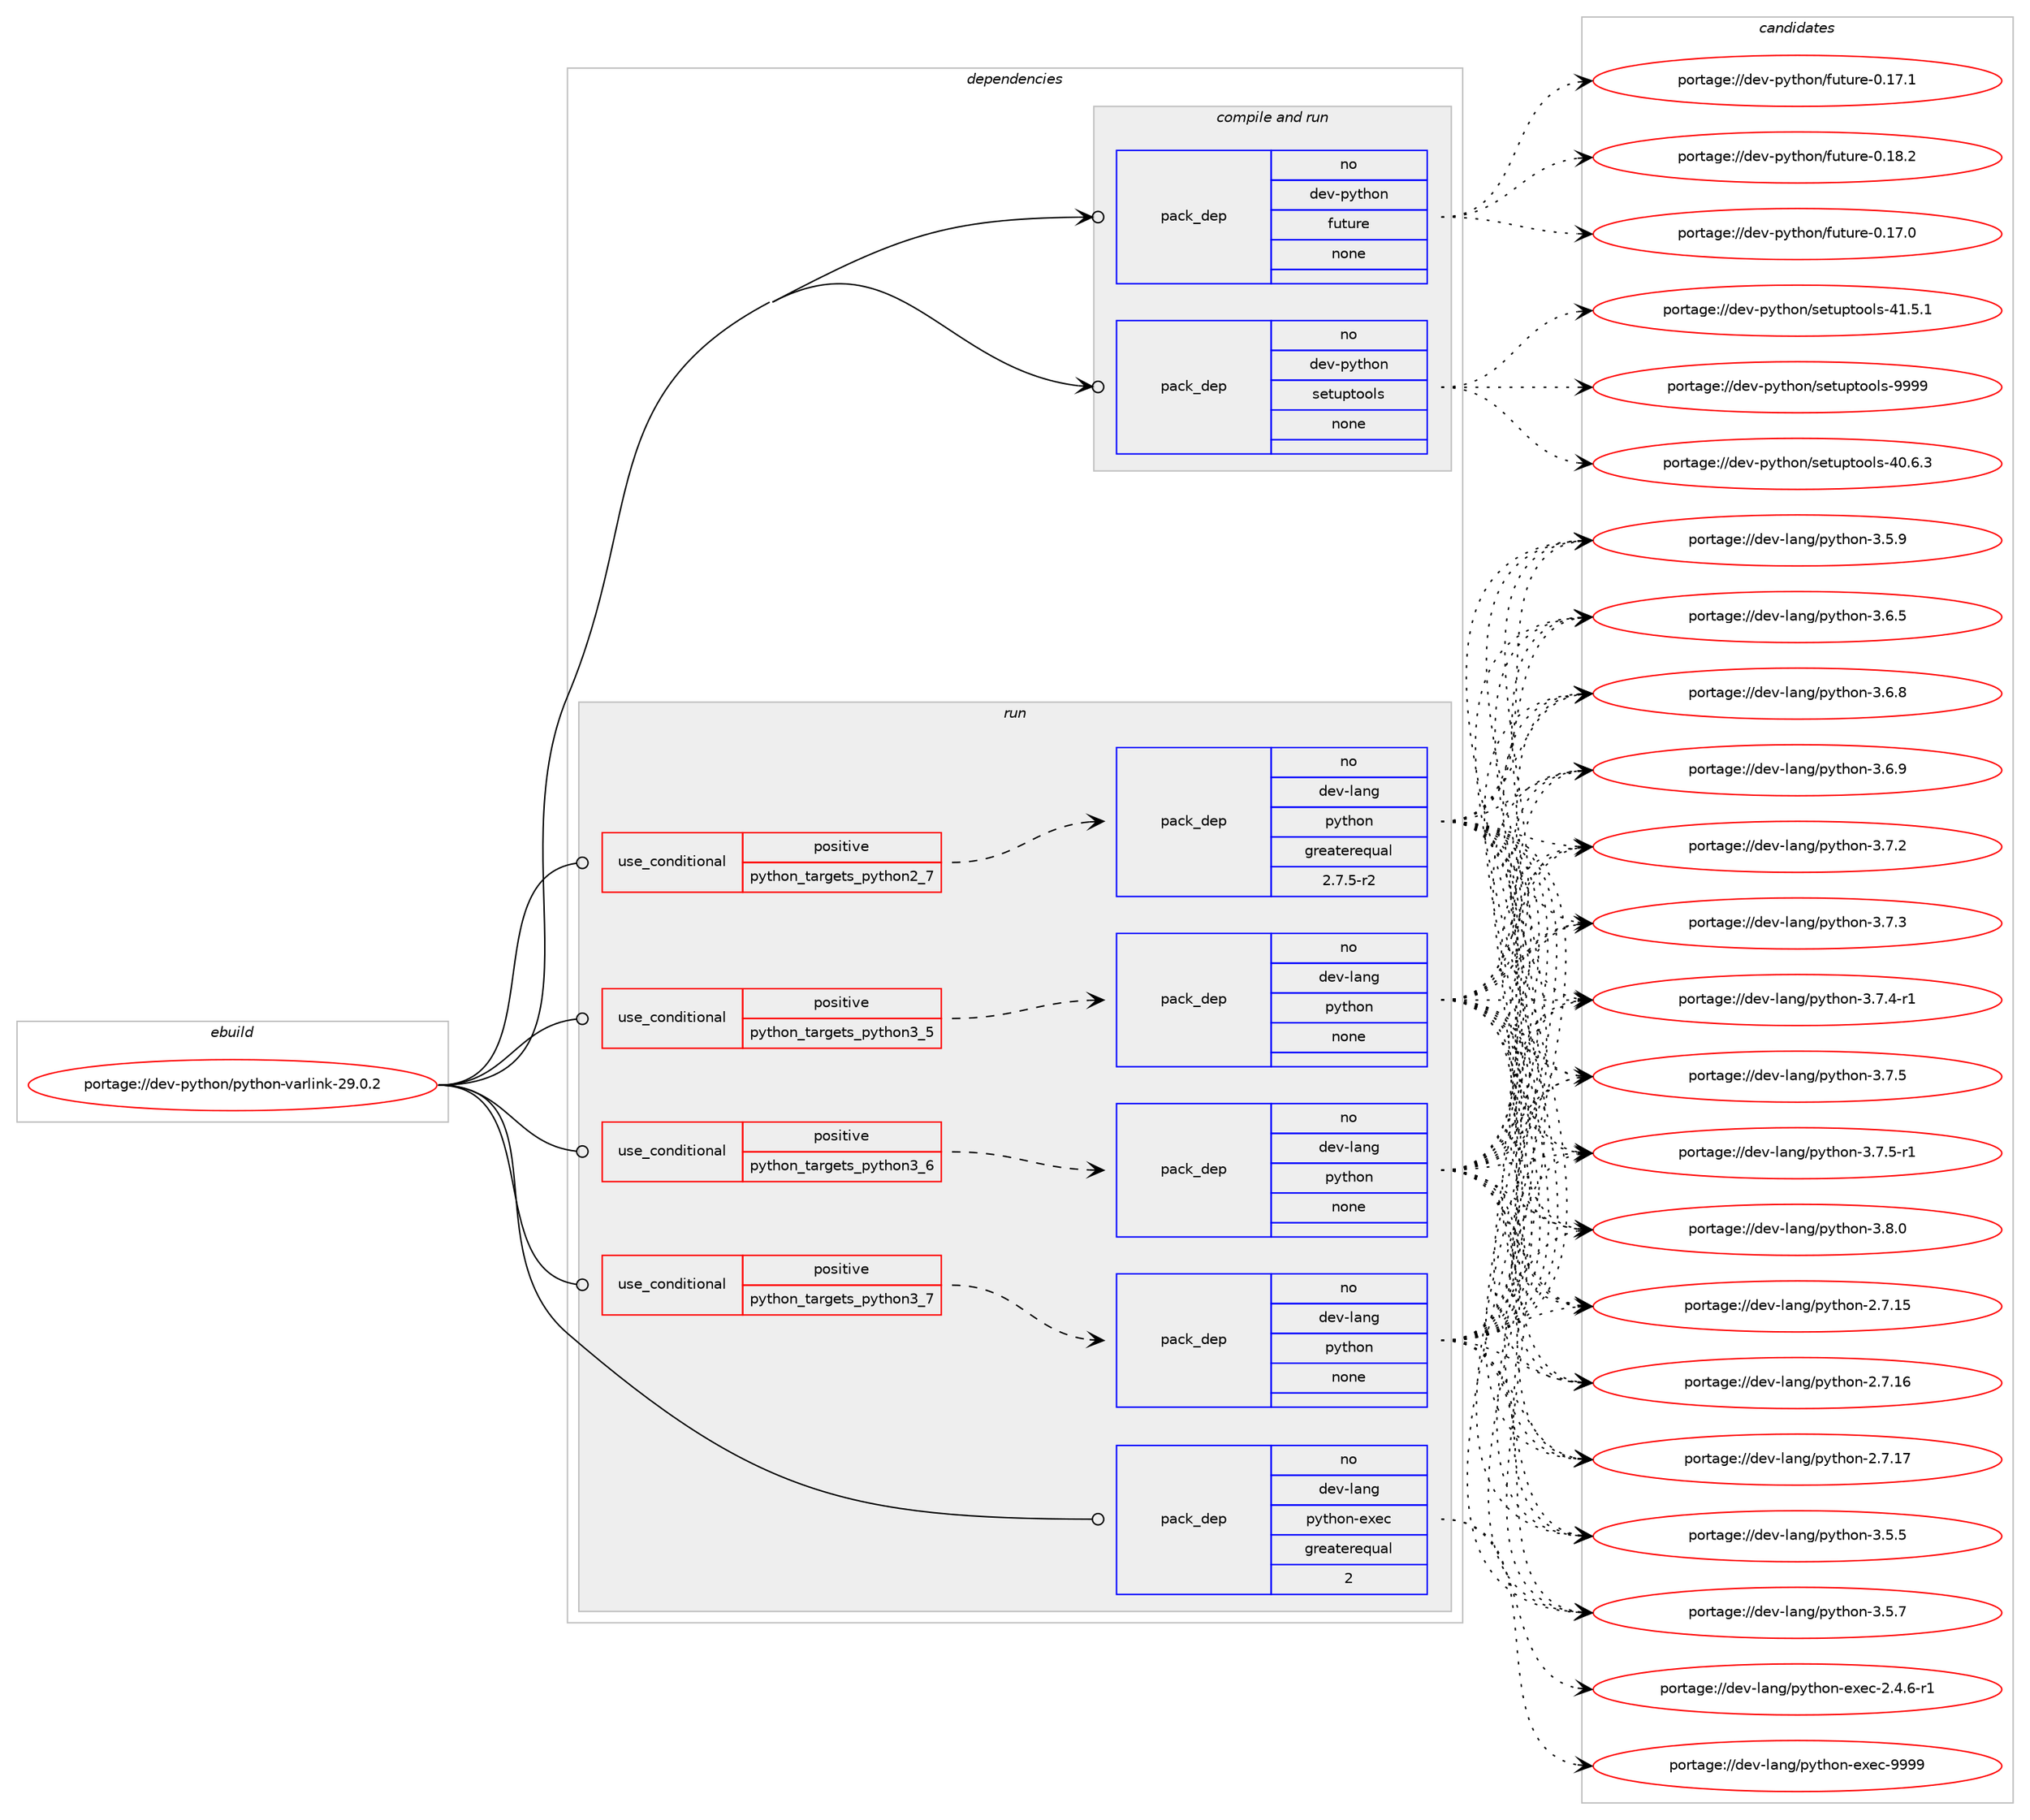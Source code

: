 digraph prolog {

# *************
# Graph options
# *************

newrank=true;
concentrate=true;
compound=true;
graph [rankdir=LR,fontname=Helvetica,fontsize=10,ranksep=1.5];#, ranksep=2.5, nodesep=0.2];
edge  [arrowhead=vee];
node  [fontname=Helvetica,fontsize=10];

# **********
# The ebuild
# **********

subgraph cluster_leftcol {
color=gray;
rank=same;
label=<<i>ebuild</i>>;
id [label="portage://dev-python/python-varlink-29.0.2", color=red, width=4, href="../dev-python/python-varlink-29.0.2.svg"];
}

# ****************
# The dependencies
# ****************

subgraph cluster_midcol {
color=gray;
label=<<i>dependencies</i>>;
subgraph cluster_compile {
fillcolor="#eeeeee";
style=filled;
label=<<i>compile</i>>;
}
subgraph cluster_compileandrun {
fillcolor="#eeeeee";
style=filled;
label=<<i>compile and run</i>>;
subgraph pack127571 {
dependency168261 [label=<<TABLE BORDER="0" CELLBORDER="1" CELLSPACING="0" CELLPADDING="4" WIDTH="220"><TR><TD ROWSPAN="6" CELLPADDING="30">pack_dep</TD></TR><TR><TD WIDTH="110">no</TD></TR><TR><TD>dev-python</TD></TR><TR><TD>future</TD></TR><TR><TD>none</TD></TR><TR><TD></TD></TR></TABLE>>, shape=none, color=blue];
}
id:e -> dependency168261:w [weight=20,style="solid",arrowhead="odotvee"];
subgraph pack127572 {
dependency168262 [label=<<TABLE BORDER="0" CELLBORDER="1" CELLSPACING="0" CELLPADDING="4" WIDTH="220"><TR><TD ROWSPAN="6" CELLPADDING="30">pack_dep</TD></TR><TR><TD WIDTH="110">no</TD></TR><TR><TD>dev-python</TD></TR><TR><TD>setuptools</TD></TR><TR><TD>none</TD></TR><TR><TD></TD></TR></TABLE>>, shape=none, color=blue];
}
id:e -> dependency168262:w [weight=20,style="solid",arrowhead="odotvee"];
}
subgraph cluster_run {
fillcolor="#eeeeee";
style=filled;
label=<<i>run</i>>;
subgraph cond37296 {
dependency168263 [label=<<TABLE BORDER="0" CELLBORDER="1" CELLSPACING="0" CELLPADDING="4"><TR><TD ROWSPAN="3" CELLPADDING="10">use_conditional</TD></TR><TR><TD>positive</TD></TR><TR><TD>python_targets_python2_7</TD></TR></TABLE>>, shape=none, color=red];
subgraph pack127573 {
dependency168264 [label=<<TABLE BORDER="0" CELLBORDER="1" CELLSPACING="0" CELLPADDING="4" WIDTH="220"><TR><TD ROWSPAN="6" CELLPADDING="30">pack_dep</TD></TR><TR><TD WIDTH="110">no</TD></TR><TR><TD>dev-lang</TD></TR><TR><TD>python</TD></TR><TR><TD>greaterequal</TD></TR><TR><TD>2.7.5-r2</TD></TR></TABLE>>, shape=none, color=blue];
}
dependency168263:e -> dependency168264:w [weight=20,style="dashed",arrowhead="vee"];
}
id:e -> dependency168263:w [weight=20,style="solid",arrowhead="odot"];
subgraph cond37297 {
dependency168265 [label=<<TABLE BORDER="0" CELLBORDER="1" CELLSPACING="0" CELLPADDING="4"><TR><TD ROWSPAN="3" CELLPADDING="10">use_conditional</TD></TR><TR><TD>positive</TD></TR><TR><TD>python_targets_python3_5</TD></TR></TABLE>>, shape=none, color=red];
subgraph pack127574 {
dependency168266 [label=<<TABLE BORDER="0" CELLBORDER="1" CELLSPACING="0" CELLPADDING="4" WIDTH="220"><TR><TD ROWSPAN="6" CELLPADDING="30">pack_dep</TD></TR><TR><TD WIDTH="110">no</TD></TR><TR><TD>dev-lang</TD></TR><TR><TD>python</TD></TR><TR><TD>none</TD></TR><TR><TD></TD></TR></TABLE>>, shape=none, color=blue];
}
dependency168265:e -> dependency168266:w [weight=20,style="dashed",arrowhead="vee"];
}
id:e -> dependency168265:w [weight=20,style="solid",arrowhead="odot"];
subgraph cond37298 {
dependency168267 [label=<<TABLE BORDER="0" CELLBORDER="1" CELLSPACING="0" CELLPADDING="4"><TR><TD ROWSPAN="3" CELLPADDING="10">use_conditional</TD></TR><TR><TD>positive</TD></TR><TR><TD>python_targets_python3_6</TD></TR></TABLE>>, shape=none, color=red];
subgraph pack127575 {
dependency168268 [label=<<TABLE BORDER="0" CELLBORDER="1" CELLSPACING="0" CELLPADDING="4" WIDTH="220"><TR><TD ROWSPAN="6" CELLPADDING="30">pack_dep</TD></TR><TR><TD WIDTH="110">no</TD></TR><TR><TD>dev-lang</TD></TR><TR><TD>python</TD></TR><TR><TD>none</TD></TR><TR><TD></TD></TR></TABLE>>, shape=none, color=blue];
}
dependency168267:e -> dependency168268:w [weight=20,style="dashed",arrowhead="vee"];
}
id:e -> dependency168267:w [weight=20,style="solid",arrowhead="odot"];
subgraph cond37299 {
dependency168269 [label=<<TABLE BORDER="0" CELLBORDER="1" CELLSPACING="0" CELLPADDING="4"><TR><TD ROWSPAN="3" CELLPADDING="10">use_conditional</TD></TR><TR><TD>positive</TD></TR><TR><TD>python_targets_python3_7</TD></TR></TABLE>>, shape=none, color=red];
subgraph pack127576 {
dependency168270 [label=<<TABLE BORDER="0" CELLBORDER="1" CELLSPACING="0" CELLPADDING="4" WIDTH="220"><TR><TD ROWSPAN="6" CELLPADDING="30">pack_dep</TD></TR><TR><TD WIDTH="110">no</TD></TR><TR><TD>dev-lang</TD></TR><TR><TD>python</TD></TR><TR><TD>none</TD></TR><TR><TD></TD></TR></TABLE>>, shape=none, color=blue];
}
dependency168269:e -> dependency168270:w [weight=20,style="dashed",arrowhead="vee"];
}
id:e -> dependency168269:w [weight=20,style="solid",arrowhead="odot"];
subgraph pack127577 {
dependency168271 [label=<<TABLE BORDER="0" CELLBORDER="1" CELLSPACING="0" CELLPADDING="4" WIDTH="220"><TR><TD ROWSPAN="6" CELLPADDING="30">pack_dep</TD></TR><TR><TD WIDTH="110">no</TD></TR><TR><TD>dev-lang</TD></TR><TR><TD>python-exec</TD></TR><TR><TD>greaterequal</TD></TR><TR><TD>2</TD></TR></TABLE>>, shape=none, color=blue];
}
id:e -> dependency168271:w [weight=20,style="solid",arrowhead="odot"];
}
}

# **************
# The candidates
# **************

subgraph cluster_choices {
rank=same;
color=gray;
label=<<i>candidates</i>>;

subgraph choice127571 {
color=black;
nodesep=1;
choiceportage100101118451121211161041111104710211711611711410145484649554648 [label="portage://dev-python/future-0.17.0", color=red, width=4,href="../dev-python/future-0.17.0.svg"];
choiceportage100101118451121211161041111104710211711611711410145484649554649 [label="portage://dev-python/future-0.17.1", color=red, width=4,href="../dev-python/future-0.17.1.svg"];
choiceportage100101118451121211161041111104710211711611711410145484649564650 [label="portage://dev-python/future-0.18.2", color=red, width=4,href="../dev-python/future-0.18.2.svg"];
dependency168261:e -> choiceportage100101118451121211161041111104710211711611711410145484649554648:w [style=dotted,weight="100"];
dependency168261:e -> choiceportage100101118451121211161041111104710211711611711410145484649554649:w [style=dotted,weight="100"];
dependency168261:e -> choiceportage100101118451121211161041111104710211711611711410145484649564650:w [style=dotted,weight="100"];
}
subgraph choice127572 {
color=black;
nodesep=1;
choiceportage100101118451121211161041111104711510111611711211611111110811545524846544651 [label="portage://dev-python/setuptools-40.6.3", color=red, width=4,href="../dev-python/setuptools-40.6.3.svg"];
choiceportage100101118451121211161041111104711510111611711211611111110811545524946534649 [label="portage://dev-python/setuptools-41.5.1", color=red, width=4,href="../dev-python/setuptools-41.5.1.svg"];
choiceportage10010111845112121116104111110471151011161171121161111111081154557575757 [label="portage://dev-python/setuptools-9999", color=red, width=4,href="../dev-python/setuptools-9999.svg"];
dependency168262:e -> choiceportage100101118451121211161041111104711510111611711211611111110811545524846544651:w [style=dotted,weight="100"];
dependency168262:e -> choiceportage100101118451121211161041111104711510111611711211611111110811545524946534649:w [style=dotted,weight="100"];
dependency168262:e -> choiceportage10010111845112121116104111110471151011161171121161111111081154557575757:w [style=dotted,weight="100"];
}
subgraph choice127573 {
color=black;
nodesep=1;
choiceportage10010111845108971101034711212111610411111045504655464953 [label="portage://dev-lang/python-2.7.15", color=red, width=4,href="../dev-lang/python-2.7.15.svg"];
choiceportage10010111845108971101034711212111610411111045504655464954 [label="portage://dev-lang/python-2.7.16", color=red, width=4,href="../dev-lang/python-2.7.16.svg"];
choiceportage10010111845108971101034711212111610411111045504655464955 [label="portage://dev-lang/python-2.7.17", color=red, width=4,href="../dev-lang/python-2.7.17.svg"];
choiceportage100101118451089711010347112121116104111110455146534653 [label="portage://dev-lang/python-3.5.5", color=red, width=4,href="../dev-lang/python-3.5.5.svg"];
choiceportage100101118451089711010347112121116104111110455146534655 [label="portage://dev-lang/python-3.5.7", color=red, width=4,href="../dev-lang/python-3.5.7.svg"];
choiceportage100101118451089711010347112121116104111110455146534657 [label="portage://dev-lang/python-3.5.9", color=red, width=4,href="../dev-lang/python-3.5.9.svg"];
choiceportage100101118451089711010347112121116104111110455146544653 [label="portage://dev-lang/python-3.6.5", color=red, width=4,href="../dev-lang/python-3.6.5.svg"];
choiceportage100101118451089711010347112121116104111110455146544656 [label="portage://dev-lang/python-3.6.8", color=red, width=4,href="../dev-lang/python-3.6.8.svg"];
choiceportage100101118451089711010347112121116104111110455146544657 [label="portage://dev-lang/python-3.6.9", color=red, width=4,href="../dev-lang/python-3.6.9.svg"];
choiceportage100101118451089711010347112121116104111110455146554650 [label="portage://dev-lang/python-3.7.2", color=red, width=4,href="../dev-lang/python-3.7.2.svg"];
choiceportage100101118451089711010347112121116104111110455146554651 [label="portage://dev-lang/python-3.7.3", color=red, width=4,href="../dev-lang/python-3.7.3.svg"];
choiceportage1001011184510897110103471121211161041111104551465546524511449 [label="portage://dev-lang/python-3.7.4-r1", color=red, width=4,href="../dev-lang/python-3.7.4-r1.svg"];
choiceportage100101118451089711010347112121116104111110455146554653 [label="portage://dev-lang/python-3.7.5", color=red, width=4,href="../dev-lang/python-3.7.5.svg"];
choiceportage1001011184510897110103471121211161041111104551465546534511449 [label="portage://dev-lang/python-3.7.5-r1", color=red, width=4,href="../dev-lang/python-3.7.5-r1.svg"];
choiceportage100101118451089711010347112121116104111110455146564648 [label="portage://dev-lang/python-3.8.0", color=red, width=4,href="../dev-lang/python-3.8.0.svg"];
dependency168264:e -> choiceportage10010111845108971101034711212111610411111045504655464953:w [style=dotted,weight="100"];
dependency168264:e -> choiceportage10010111845108971101034711212111610411111045504655464954:w [style=dotted,weight="100"];
dependency168264:e -> choiceportage10010111845108971101034711212111610411111045504655464955:w [style=dotted,weight="100"];
dependency168264:e -> choiceportage100101118451089711010347112121116104111110455146534653:w [style=dotted,weight="100"];
dependency168264:e -> choiceportage100101118451089711010347112121116104111110455146534655:w [style=dotted,weight="100"];
dependency168264:e -> choiceportage100101118451089711010347112121116104111110455146534657:w [style=dotted,weight="100"];
dependency168264:e -> choiceportage100101118451089711010347112121116104111110455146544653:w [style=dotted,weight="100"];
dependency168264:e -> choiceportage100101118451089711010347112121116104111110455146544656:w [style=dotted,weight="100"];
dependency168264:e -> choiceportage100101118451089711010347112121116104111110455146544657:w [style=dotted,weight="100"];
dependency168264:e -> choiceportage100101118451089711010347112121116104111110455146554650:w [style=dotted,weight="100"];
dependency168264:e -> choiceportage100101118451089711010347112121116104111110455146554651:w [style=dotted,weight="100"];
dependency168264:e -> choiceportage1001011184510897110103471121211161041111104551465546524511449:w [style=dotted,weight="100"];
dependency168264:e -> choiceportage100101118451089711010347112121116104111110455146554653:w [style=dotted,weight="100"];
dependency168264:e -> choiceportage1001011184510897110103471121211161041111104551465546534511449:w [style=dotted,weight="100"];
dependency168264:e -> choiceportage100101118451089711010347112121116104111110455146564648:w [style=dotted,weight="100"];
}
subgraph choice127574 {
color=black;
nodesep=1;
choiceportage10010111845108971101034711212111610411111045504655464953 [label="portage://dev-lang/python-2.7.15", color=red, width=4,href="../dev-lang/python-2.7.15.svg"];
choiceportage10010111845108971101034711212111610411111045504655464954 [label="portage://dev-lang/python-2.7.16", color=red, width=4,href="../dev-lang/python-2.7.16.svg"];
choiceportage10010111845108971101034711212111610411111045504655464955 [label="portage://dev-lang/python-2.7.17", color=red, width=4,href="../dev-lang/python-2.7.17.svg"];
choiceportage100101118451089711010347112121116104111110455146534653 [label="portage://dev-lang/python-3.5.5", color=red, width=4,href="../dev-lang/python-3.5.5.svg"];
choiceportage100101118451089711010347112121116104111110455146534655 [label="portage://dev-lang/python-3.5.7", color=red, width=4,href="../dev-lang/python-3.5.7.svg"];
choiceportage100101118451089711010347112121116104111110455146534657 [label="portage://dev-lang/python-3.5.9", color=red, width=4,href="../dev-lang/python-3.5.9.svg"];
choiceportage100101118451089711010347112121116104111110455146544653 [label="portage://dev-lang/python-3.6.5", color=red, width=4,href="../dev-lang/python-3.6.5.svg"];
choiceportage100101118451089711010347112121116104111110455146544656 [label="portage://dev-lang/python-3.6.8", color=red, width=4,href="../dev-lang/python-3.6.8.svg"];
choiceportage100101118451089711010347112121116104111110455146544657 [label="portage://dev-lang/python-3.6.9", color=red, width=4,href="../dev-lang/python-3.6.9.svg"];
choiceportage100101118451089711010347112121116104111110455146554650 [label="portage://dev-lang/python-3.7.2", color=red, width=4,href="../dev-lang/python-3.7.2.svg"];
choiceportage100101118451089711010347112121116104111110455146554651 [label="portage://dev-lang/python-3.7.3", color=red, width=4,href="../dev-lang/python-3.7.3.svg"];
choiceportage1001011184510897110103471121211161041111104551465546524511449 [label="portage://dev-lang/python-3.7.4-r1", color=red, width=4,href="../dev-lang/python-3.7.4-r1.svg"];
choiceportage100101118451089711010347112121116104111110455146554653 [label="portage://dev-lang/python-3.7.5", color=red, width=4,href="../dev-lang/python-3.7.5.svg"];
choiceportage1001011184510897110103471121211161041111104551465546534511449 [label="portage://dev-lang/python-3.7.5-r1", color=red, width=4,href="../dev-lang/python-3.7.5-r1.svg"];
choiceportage100101118451089711010347112121116104111110455146564648 [label="portage://dev-lang/python-3.8.0", color=red, width=4,href="../dev-lang/python-3.8.0.svg"];
dependency168266:e -> choiceportage10010111845108971101034711212111610411111045504655464953:w [style=dotted,weight="100"];
dependency168266:e -> choiceportage10010111845108971101034711212111610411111045504655464954:w [style=dotted,weight="100"];
dependency168266:e -> choiceportage10010111845108971101034711212111610411111045504655464955:w [style=dotted,weight="100"];
dependency168266:e -> choiceportage100101118451089711010347112121116104111110455146534653:w [style=dotted,weight="100"];
dependency168266:e -> choiceportage100101118451089711010347112121116104111110455146534655:w [style=dotted,weight="100"];
dependency168266:e -> choiceportage100101118451089711010347112121116104111110455146534657:w [style=dotted,weight="100"];
dependency168266:e -> choiceportage100101118451089711010347112121116104111110455146544653:w [style=dotted,weight="100"];
dependency168266:e -> choiceportage100101118451089711010347112121116104111110455146544656:w [style=dotted,weight="100"];
dependency168266:e -> choiceportage100101118451089711010347112121116104111110455146544657:w [style=dotted,weight="100"];
dependency168266:e -> choiceportage100101118451089711010347112121116104111110455146554650:w [style=dotted,weight="100"];
dependency168266:e -> choiceportage100101118451089711010347112121116104111110455146554651:w [style=dotted,weight="100"];
dependency168266:e -> choiceportage1001011184510897110103471121211161041111104551465546524511449:w [style=dotted,weight="100"];
dependency168266:e -> choiceportage100101118451089711010347112121116104111110455146554653:w [style=dotted,weight="100"];
dependency168266:e -> choiceportage1001011184510897110103471121211161041111104551465546534511449:w [style=dotted,weight="100"];
dependency168266:e -> choiceportage100101118451089711010347112121116104111110455146564648:w [style=dotted,weight="100"];
}
subgraph choice127575 {
color=black;
nodesep=1;
choiceportage10010111845108971101034711212111610411111045504655464953 [label="portage://dev-lang/python-2.7.15", color=red, width=4,href="../dev-lang/python-2.7.15.svg"];
choiceportage10010111845108971101034711212111610411111045504655464954 [label="portage://dev-lang/python-2.7.16", color=red, width=4,href="../dev-lang/python-2.7.16.svg"];
choiceportage10010111845108971101034711212111610411111045504655464955 [label="portage://dev-lang/python-2.7.17", color=red, width=4,href="../dev-lang/python-2.7.17.svg"];
choiceportage100101118451089711010347112121116104111110455146534653 [label="portage://dev-lang/python-3.5.5", color=red, width=4,href="../dev-lang/python-3.5.5.svg"];
choiceportage100101118451089711010347112121116104111110455146534655 [label="portage://dev-lang/python-3.5.7", color=red, width=4,href="../dev-lang/python-3.5.7.svg"];
choiceportage100101118451089711010347112121116104111110455146534657 [label="portage://dev-lang/python-3.5.9", color=red, width=4,href="../dev-lang/python-3.5.9.svg"];
choiceportage100101118451089711010347112121116104111110455146544653 [label="portage://dev-lang/python-3.6.5", color=red, width=4,href="../dev-lang/python-3.6.5.svg"];
choiceportage100101118451089711010347112121116104111110455146544656 [label="portage://dev-lang/python-3.6.8", color=red, width=4,href="../dev-lang/python-3.6.8.svg"];
choiceportage100101118451089711010347112121116104111110455146544657 [label="portage://dev-lang/python-3.6.9", color=red, width=4,href="../dev-lang/python-3.6.9.svg"];
choiceportage100101118451089711010347112121116104111110455146554650 [label="portage://dev-lang/python-3.7.2", color=red, width=4,href="../dev-lang/python-3.7.2.svg"];
choiceportage100101118451089711010347112121116104111110455146554651 [label="portage://dev-lang/python-3.7.3", color=red, width=4,href="../dev-lang/python-3.7.3.svg"];
choiceportage1001011184510897110103471121211161041111104551465546524511449 [label="portage://dev-lang/python-3.7.4-r1", color=red, width=4,href="../dev-lang/python-3.7.4-r1.svg"];
choiceportage100101118451089711010347112121116104111110455146554653 [label="portage://dev-lang/python-3.7.5", color=red, width=4,href="../dev-lang/python-3.7.5.svg"];
choiceportage1001011184510897110103471121211161041111104551465546534511449 [label="portage://dev-lang/python-3.7.5-r1", color=red, width=4,href="../dev-lang/python-3.7.5-r1.svg"];
choiceportage100101118451089711010347112121116104111110455146564648 [label="portage://dev-lang/python-3.8.0", color=red, width=4,href="../dev-lang/python-3.8.0.svg"];
dependency168268:e -> choiceportage10010111845108971101034711212111610411111045504655464953:w [style=dotted,weight="100"];
dependency168268:e -> choiceportage10010111845108971101034711212111610411111045504655464954:w [style=dotted,weight="100"];
dependency168268:e -> choiceportage10010111845108971101034711212111610411111045504655464955:w [style=dotted,weight="100"];
dependency168268:e -> choiceportage100101118451089711010347112121116104111110455146534653:w [style=dotted,weight="100"];
dependency168268:e -> choiceportage100101118451089711010347112121116104111110455146534655:w [style=dotted,weight="100"];
dependency168268:e -> choiceportage100101118451089711010347112121116104111110455146534657:w [style=dotted,weight="100"];
dependency168268:e -> choiceportage100101118451089711010347112121116104111110455146544653:w [style=dotted,weight="100"];
dependency168268:e -> choiceportage100101118451089711010347112121116104111110455146544656:w [style=dotted,weight="100"];
dependency168268:e -> choiceportage100101118451089711010347112121116104111110455146544657:w [style=dotted,weight="100"];
dependency168268:e -> choiceportage100101118451089711010347112121116104111110455146554650:w [style=dotted,weight="100"];
dependency168268:e -> choiceportage100101118451089711010347112121116104111110455146554651:w [style=dotted,weight="100"];
dependency168268:e -> choiceportage1001011184510897110103471121211161041111104551465546524511449:w [style=dotted,weight="100"];
dependency168268:e -> choiceportage100101118451089711010347112121116104111110455146554653:w [style=dotted,weight="100"];
dependency168268:e -> choiceportage1001011184510897110103471121211161041111104551465546534511449:w [style=dotted,weight="100"];
dependency168268:e -> choiceportage100101118451089711010347112121116104111110455146564648:w [style=dotted,weight="100"];
}
subgraph choice127576 {
color=black;
nodesep=1;
choiceportage10010111845108971101034711212111610411111045504655464953 [label="portage://dev-lang/python-2.7.15", color=red, width=4,href="../dev-lang/python-2.7.15.svg"];
choiceportage10010111845108971101034711212111610411111045504655464954 [label="portage://dev-lang/python-2.7.16", color=red, width=4,href="../dev-lang/python-2.7.16.svg"];
choiceportage10010111845108971101034711212111610411111045504655464955 [label="portage://dev-lang/python-2.7.17", color=red, width=4,href="../dev-lang/python-2.7.17.svg"];
choiceportage100101118451089711010347112121116104111110455146534653 [label="portage://dev-lang/python-3.5.5", color=red, width=4,href="../dev-lang/python-3.5.5.svg"];
choiceportage100101118451089711010347112121116104111110455146534655 [label="portage://dev-lang/python-3.5.7", color=red, width=4,href="../dev-lang/python-3.5.7.svg"];
choiceportage100101118451089711010347112121116104111110455146534657 [label="portage://dev-lang/python-3.5.9", color=red, width=4,href="../dev-lang/python-3.5.9.svg"];
choiceportage100101118451089711010347112121116104111110455146544653 [label="portage://dev-lang/python-3.6.5", color=red, width=4,href="../dev-lang/python-3.6.5.svg"];
choiceportage100101118451089711010347112121116104111110455146544656 [label="portage://dev-lang/python-3.6.8", color=red, width=4,href="../dev-lang/python-3.6.8.svg"];
choiceportage100101118451089711010347112121116104111110455146544657 [label="portage://dev-lang/python-3.6.9", color=red, width=4,href="../dev-lang/python-3.6.9.svg"];
choiceportage100101118451089711010347112121116104111110455146554650 [label="portage://dev-lang/python-3.7.2", color=red, width=4,href="../dev-lang/python-3.7.2.svg"];
choiceportage100101118451089711010347112121116104111110455146554651 [label="portage://dev-lang/python-3.7.3", color=red, width=4,href="../dev-lang/python-3.7.3.svg"];
choiceportage1001011184510897110103471121211161041111104551465546524511449 [label="portage://dev-lang/python-3.7.4-r1", color=red, width=4,href="../dev-lang/python-3.7.4-r1.svg"];
choiceportage100101118451089711010347112121116104111110455146554653 [label="portage://dev-lang/python-3.7.5", color=red, width=4,href="../dev-lang/python-3.7.5.svg"];
choiceportage1001011184510897110103471121211161041111104551465546534511449 [label="portage://dev-lang/python-3.7.5-r1", color=red, width=4,href="../dev-lang/python-3.7.5-r1.svg"];
choiceportage100101118451089711010347112121116104111110455146564648 [label="portage://dev-lang/python-3.8.0", color=red, width=4,href="../dev-lang/python-3.8.0.svg"];
dependency168270:e -> choiceportage10010111845108971101034711212111610411111045504655464953:w [style=dotted,weight="100"];
dependency168270:e -> choiceportage10010111845108971101034711212111610411111045504655464954:w [style=dotted,weight="100"];
dependency168270:e -> choiceportage10010111845108971101034711212111610411111045504655464955:w [style=dotted,weight="100"];
dependency168270:e -> choiceportage100101118451089711010347112121116104111110455146534653:w [style=dotted,weight="100"];
dependency168270:e -> choiceportage100101118451089711010347112121116104111110455146534655:w [style=dotted,weight="100"];
dependency168270:e -> choiceportage100101118451089711010347112121116104111110455146534657:w [style=dotted,weight="100"];
dependency168270:e -> choiceportage100101118451089711010347112121116104111110455146544653:w [style=dotted,weight="100"];
dependency168270:e -> choiceportage100101118451089711010347112121116104111110455146544656:w [style=dotted,weight="100"];
dependency168270:e -> choiceportage100101118451089711010347112121116104111110455146544657:w [style=dotted,weight="100"];
dependency168270:e -> choiceportage100101118451089711010347112121116104111110455146554650:w [style=dotted,weight="100"];
dependency168270:e -> choiceportage100101118451089711010347112121116104111110455146554651:w [style=dotted,weight="100"];
dependency168270:e -> choiceportage1001011184510897110103471121211161041111104551465546524511449:w [style=dotted,weight="100"];
dependency168270:e -> choiceportage100101118451089711010347112121116104111110455146554653:w [style=dotted,weight="100"];
dependency168270:e -> choiceportage1001011184510897110103471121211161041111104551465546534511449:w [style=dotted,weight="100"];
dependency168270:e -> choiceportage100101118451089711010347112121116104111110455146564648:w [style=dotted,weight="100"];
}
subgraph choice127577 {
color=black;
nodesep=1;
choiceportage10010111845108971101034711212111610411111045101120101994550465246544511449 [label="portage://dev-lang/python-exec-2.4.6-r1", color=red, width=4,href="../dev-lang/python-exec-2.4.6-r1.svg"];
choiceportage10010111845108971101034711212111610411111045101120101994557575757 [label="portage://dev-lang/python-exec-9999", color=red, width=4,href="../dev-lang/python-exec-9999.svg"];
dependency168271:e -> choiceportage10010111845108971101034711212111610411111045101120101994550465246544511449:w [style=dotted,weight="100"];
dependency168271:e -> choiceportage10010111845108971101034711212111610411111045101120101994557575757:w [style=dotted,weight="100"];
}
}

}
